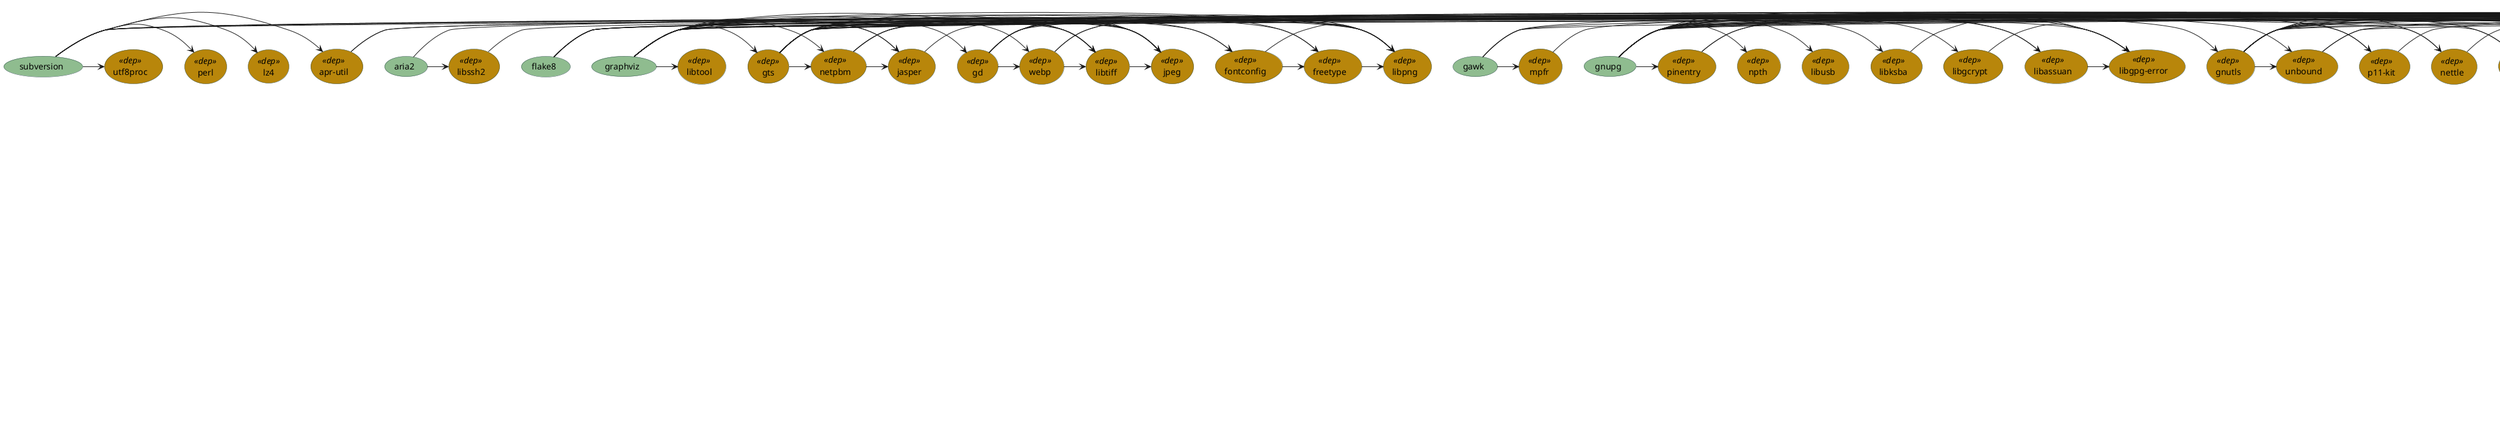 @startuml homebrew
skinparam usecase {
    BorderColor DarkSlateGray
    BackgroundColor DarkSeaGreen
    BackgroundColor<< dep >> DarkGoldenRod
}
(adns) << dep >>
(apache-spark)
(apr) << dep >>
(apr-util) << dep >>
(apr-util)->(apr)
(apr-util)->(openssl)
(archey)
(aria2)
(aria2)->(openssl)
(aria2)->(libssh2)
(autojump)
(bash)
(bash-completion@2)
(bash-completion@2)->(bash)
(bat)
(bfg)
(clang-format)
(cmake)
(colordiff)
(colorsvn)
(cscope) << dep >>
(ctags)
(curl)
(dep)
(dep)->(go)
(di)
(direnv)
(dmalloc)
(ethereum)
(exa)
(fd)
(figlet)
(file-formula)
(file-formula)->(libmagic)
(findutils)
(flake8)
(flake8)->(gdbm)
(flake8)->(openssl)
(flake8)->(readline)
(flake8)->(sqlite)
(flake8)->(xz)
(flake8)->(python)
(fontconfig) << dep >>
(fontconfig)->(libpng)
(fontconfig)->(freetype)
(freetype) << dep >>
(freetype)->(libpng)
(gawk)
(gawk)->(gettext)
(gawk)->(gmp)
(gawk)->(mpfr)
(gawk)->(readline)
(gd) << dep >>
(gd)->(libpng)
(gd)->(freetype)
(gd)->(fontconfig)
(gd)->(jpeg)
(gd)->(libtiff)
(gd)->(webp)
(gdbm) << dep >>
(geckodriver)
(gettext) << dep >>
(git)
(git)->(gettext)
(git)->(pcre2)
(git-lfs)
(glib) << dep >>
(glib)->(gettext)
(glib)->(libffi)
(glib)->(pcre)
(glib)->(gdbm)
(glib)->(openssl)
(glib)->(readline)
(glib)->(sqlite)
(glib)->(xz)
(glib)->(python)
(gmp) << dep >>
(gnu-sed)
(gnu-tar)
(gnupg)
(gnupg)->(adns)
(gnupg)->(gettext)
(gnupg)->(gmp)
(gnupg)->(libtasn1)
(gnupg)->(libunistring)
(gnupg)->(nettle)
(gnupg)->(libffi)
(gnupg)->(p11-kit)
(gnupg)->(openssl)
(gnupg)->(libevent)
(gnupg)->(unbound)
(gnupg)->(gnutls)
(gnupg)->(libgpg-error)
(gnupg)->(libassuan)
(gnupg)->(libgcrypt)
(gnupg)->(libksba)
(gnupg)->(libusb)
(gnupg)->(npth)
(gnupg)->(pinentry)
(gnutls) << dep >>
(gnutls)->(gmp)
(gnutls)->(gettext)
(gnutls)->(libunistring)
(gnutls)->(libidn2)
(gnutls)->(libtasn1)
(gnutls)->(nettle)
(gnutls)->(libffi)
(gnutls)->(p11-kit)
(gnutls)->(openssl)
(gnutls)->(libevent)
(gnutls)->(unbound)
(go) << dep >>
(go-bindata)
(go-bindata)->(go)
(gotags)
(gradle)
(graphviz)
(graphviz)->(libpng)
(graphviz)->(freetype)
(graphviz)->(fontconfig)
(graphviz)->(jpeg)
(graphviz)->(libtiff)
(graphviz)->(webp)
(graphviz)->(gd)
(graphviz)->(gettext)
(graphviz)->(libffi)
(graphviz)->(pcre)
(graphviz)->(gdbm)
(graphviz)->(openssl)
(graphviz)->(readline)
(graphviz)->(sqlite)
(graphviz)->(xz)
(graphviz)->(python)
(graphviz)->(glib)
(graphviz)->(jasper)
(graphviz)->(netpbm)
(graphviz)->(gts)
(graphviz)->(libtool)
(grep)
(grep)->(pcre)
(gts) << dep >>
(gts)->(gettext)
(gts)->(libffi)
(gts)->(pcre)
(gts)->(gdbm)
(gts)->(openssl)
(gts)->(readline)
(gts)->(sqlite)
(gts)->(xz)
(gts)->(python)
(gts)->(glib)
(gts)->(jpeg)
(gts)->(jasper)
(gts)->(libpng)
(gts)->(libtiff)
(gts)->(netpbm)
(httpie)
(httpie)->(gdbm)
(httpie)->(openssl)
(httpie)->(readline)
(httpie)->(sqlite)
(httpie)->(xz)
(httpie)->(python)
(icu4c) << dep >>
(iftop)
(ipython)
(ipython)->(gdbm)
(ipython)->(openssl)
(ipython)->(readline)
(ipython)->(sqlite)
(ipython)->(xz)
(ipython)->(python)
(ipython)->(zeromq)
(jasper) << dep >>
(jasper)->(jpeg)
(jemalloc)
(jpeg) << dep >>
(jq)
(jq)->(oniguruma)
(libassuan) << dep >>
(libassuan)->(libgpg-error)
(libevent) << dep >>
(libevent)->(openssl)
(libffi) << dep >>
(libgcrypt) << dep >>
(libgcrypt)->(libgpg-error)
(libgpg-error) << dep >>
(libidn2) << dep >>
(libidn2)->(gettext)
(libidn2)->(libunistring)
(libksba) << dep >>
(libksba)->(libgpg-error)
(libmagic) << dep >>
(libmemcached)
(libmemcached)->(openssl)
(libmemcached)->(libevent)
(libmemcached)->(memcached)
(libpng) << dep >>
(libssh2) << dep >>
(libssh2)->(openssl)
(libtasn1) << dep >>
(libtiff) << dep >>
(libtiff)->(jpeg)
(libtool) << dep >>
(libunistring) << dep >>
(libusb) << dep >>
(libyaml) << dep >>
(lua) << dep >>
(lz4) << dep >>
(macvim)
(macvim)->(cscope)
(macvim)->(lua)
(macvim)->(gdbm)
(macvim)->(openssl)
(macvim)->(readline)
(macvim)->(sqlite)
(macvim)->(xz)
(macvim)->(python)
(mariadb)
(mariadb)->(openssl)
(mas)
(maven)
(memcached)
(memcached)->(openssl)
(memcached)->(libevent)
(mitmproxy)
(mitmproxy)->(openssl)
(mitmproxy)->(gdbm)
(mitmproxy)->(readline)
(mitmproxy)->(sqlite)
(mitmproxy)->(xz)
(mitmproxy)->(python)
(mitmproxy)->(python@2)
(mitmproxy)->(protobuf)
(mongodb)
(mongodb)->(openssl)
(mongodb)->(gdbm)
(mongodb)->(readline)
(mongodb)->(sqlite)
(mongodb)->(python@2)
(mosh)
(mosh)->(gdbm)
(mosh)->(openssl)
(mosh)->(readline)
(mosh)->(sqlite)
(mosh)->(xz)
(mosh)->(python)
(mosh)->(python@2)
(mosh)->(protobuf)
(mpfr) << dep >>
(mpfr)->(gmp)
(ncdu)
(ncurses) << dep >>
(netpbm) << dep >>
(netpbm)->(jpeg)
(netpbm)->(jasper)
(netpbm)->(libpng)
(netpbm)->(libtiff)
(nettle) << dep >>
(nettle)->(gmp)
(node)
(node)->(icu4c)
(npth) << dep >>
(oniguruma) << dep >>
(openssl) << dep >>
(p11-kit) << dep >>
(p11-kit)->(libffi)
(p7zip)
(parallel)
(pcre) << dep >>
(pcre2) << dep >>
(perl) << dep >>
(pigz)
(pinentry) << dep >>
(pinentry)->(libgpg-error)
(pinentry)->(libassuan)
(pinentry-mac)
(protobuf) << dep >>
(protobuf)->(gdbm)
(protobuf)->(openssl)
(protobuf)->(readline)
(protobuf)->(sqlite)
(protobuf)->(xz)
(protobuf)->(python)
(protobuf)->(python@2)
(proxychains-ng)
(pstree)
(pup)
(pv)
(python) << dep >>
(python)->(gdbm)
(python)->(openssl)
(python)->(readline)
(python)->(sqlite)
(python)->(xz)
(python@2) << dep >>
(python@2)->(gdbm)
(python@2)->(openssl)
(python@2)->(readline)
(python@2)->(sqlite)
(q)
(rcs)
(readline) << dep >>
(ripgrep-bin)
(rlwrap)
(rlwrap)->(readline)
(rsync)
(ruby)
(ruby)->(libyaml)
(ruby)->(openssl)
(ruby)->(readline)
(shellcheck)
(sqlite) << dep >>
(sqlite)->(readline)
(ssh-copy-id)
(sshfs)
(sshfs)->(gettext)
(sshfs)->(libffi)
(sshfs)->(pcre)
(sshfs)->(gdbm)
(sshfs)->(openssl)
(sshfs)->(readline)
(sshfs)->(sqlite)
(sshfs)->(xz)
(sshfs)->(python)
(sshfs)->(glib)
(sshpass)
(subversion)
(subversion)->(apr)
(subversion)->(openssl)
(subversion)->(apr-util)
(subversion)->(gettext)
(subversion)->(lz4)
(subversion)->(perl)
(subversion)->(readline)
(subversion)->(sqlite)
(subversion)->(utf8proc)
(tcping)
(terminal-notifier)
(tomcat)
(tomcat-native)
(tomcat-native)->(apr)
(tomcat-native)->(openssl)
(tomcat-native)->(tomcat)
(trash)
(unbound) << dep >>
(unbound)->(openssl)
(unbound)->(libevent)
(utf8proc) << dep >>
(webp) << dep >>
(webp)->(jpeg)
(webp)->(libpng)
(webp)->(libtiff)
(wget)
(wget)->(gettext)
(wget)->(libunistring)
(wget)->(libidn2)
(wget)->(openssl)
(xz) << dep >>
(zeromq) << dep >>
(zsh)
(zsh)->(ncurses)
(zsh)->(pcre)
@enduml
